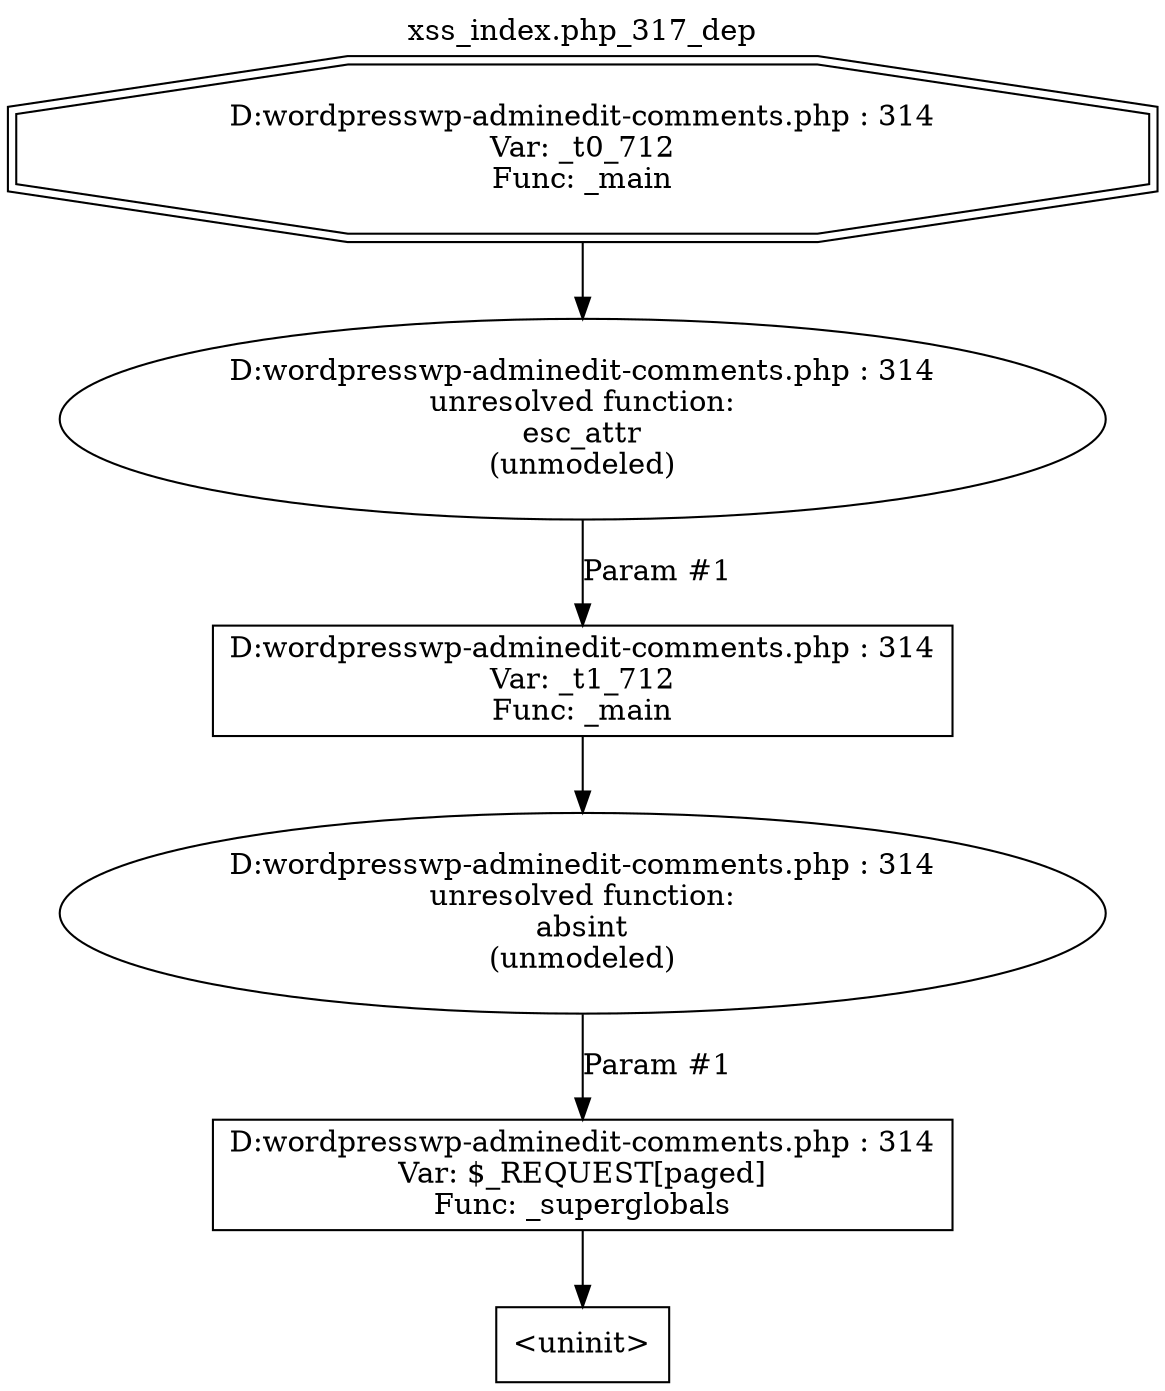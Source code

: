 digraph cfg {
  label="xss_index.php_317_dep";
  labelloc=t;
  n1 [shape=doubleoctagon, label="D:\wordpress\wp-admin\edit-comments.php : 314\nVar: _t0_712\nFunc: _main\n"];
  n2 [shape=ellipse, label="D:\wordpress\wp-admin\edit-comments.php : 314\nunresolved function:\nesc_attr\n(unmodeled)\n"];
  n3 [shape=box, label="D:\wordpress\wp-admin\edit-comments.php : 314\nVar: _t1_712\nFunc: _main\n"];
  n4 [shape=ellipse, label="D:\wordpress\wp-admin\edit-comments.php : 314\nunresolved function:\nabsint\n(unmodeled)\n"];
  n5 [shape=box, label="D:\wordpress\wp-admin\edit-comments.php : 314\nVar: $_REQUEST[paged]\nFunc: _superglobals\n"];
  n6 [shape=box, label="<uninit>"];
  n1 -> n2;
  n3 -> n4;
  n5 -> n6;
  n4 -> n5[label="Param #1"];
  n2 -> n3[label="Param #1"];
}

